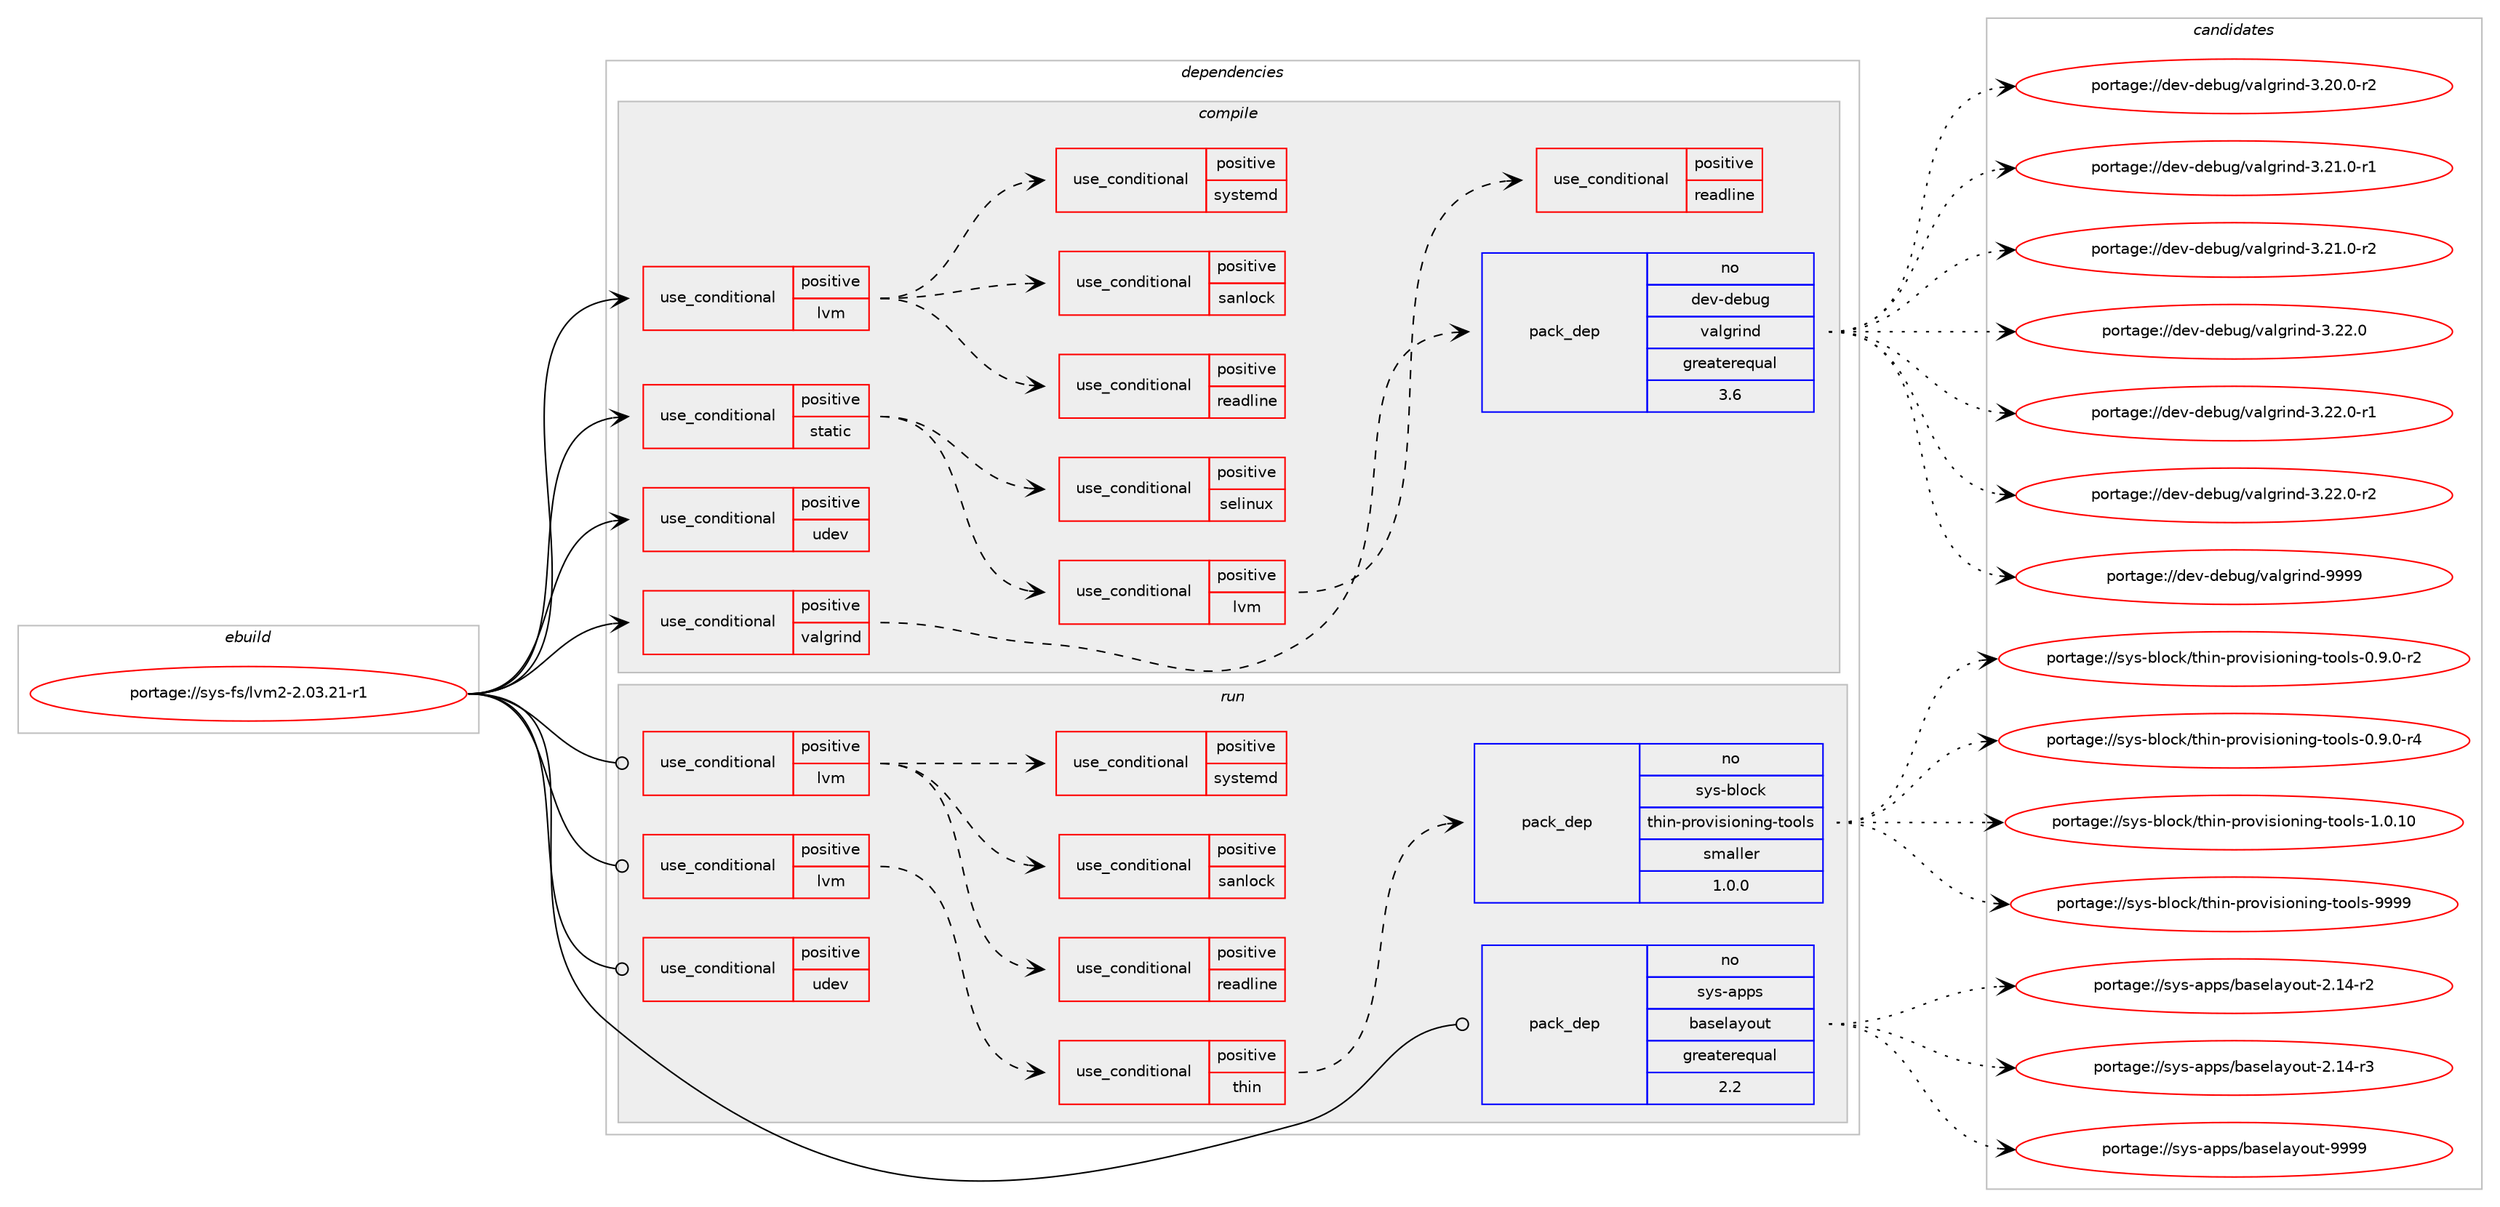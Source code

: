 digraph prolog {

# *************
# Graph options
# *************

newrank=true;
concentrate=true;
compound=true;
graph [rankdir=LR,fontname=Helvetica,fontsize=10,ranksep=1.5];#, ranksep=2.5, nodesep=0.2];
edge  [arrowhead=vee];
node  [fontname=Helvetica,fontsize=10];

# **********
# The ebuild
# **********

subgraph cluster_leftcol {
color=gray;
rank=same;
label=<<i>ebuild</i>>;
id [label="portage://sys-fs/lvm2-2.03.21-r1", color=red, width=4, href="../sys-fs/lvm2-2.03.21-r1.svg"];
}

# ****************
# The dependencies
# ****************

subgraph cluster_midcol {
color=gray;
label=<<i>dependencies</i>>;
subgraph cluster_compile {
fillcolor="#eeeeee";
style=filled;
label=<<i>compile</i>>;
subgraph cond12592 {
dependency18139 [label=<<TABLE BORDER="0" CELLBORDER="1" CELLSPACING="0" CELLPADDING="4"><TR><TD ROWSPAN="3" CELLPADDING="10">use_conditional</TD></TR><TR><TD>positive</TD></TR><TR><TD>lvm</TD></TR></TABLE>>, shape=none, color=red];
# *** BEGIN UNKNOWN DEPENDENCY TYPE (TODO) ***
# dependency18139 -> package_dependency(portage://sys-fs/lvm2-2.03.21-r1,install,no,dev-libs,libaio,none,[,,],[],[])
# *** END UNKNOWN DEPENDENCY TYPE (TODO) ***

# *** BEGIN UNKNOWN DEPENDENCY TYPE (TODO) ***
# dependency18139 -> package_dependency(portage://sys-fs/lvm2-2.03.21-r1,install,no,sys-apps,util-linux,none,[,,],[],[])
# *** END UNKNOWN DEPENDENCY TYPE (TODO) ***

subgraph cond12593 {
dependency18140 [label=<<TABLE BORDER="0" CELLBORDER="1" CELLSPACING="0" CELLPADDING="4"><TR><TD ROWSPAN="3" CELLPADDING="10">use_conditional</TD></TR><TR><TD>positive</TD></TR><TR><TD>readline</TD></TR></TABLE>>, shape=none, color=red];
# *** BEGIN UNKNOWN DEPENDENCY TYPE (TODO) ***
# dependency18140 -> package_dependency(portage://sys-fs/lvm2-2.03.21-r1,install,no,sys-libs,readline,none,[,,],any_same_slot,[])
# *** END UNKNOWN DEPENDENCY TYPE (TODO) ***

}
dependency18139:e -> dependency18140:w [weight=20,style="dashed",arrowhead="vee"];
subgraph cond12594 {
dependency18141 [label=<<TABLE BORDER="0" CELLBORDER="1" CELLSPACING="0" CELLPADDING="4"><TR><TD ROWSPAN="3" CELLPADDING="10">use_conditional</TD></TR><TR><TD>positive</TD></TR><TR><TD>sanlock</TD></TR></TABLE>>, shape=none, color=red];
# *** BEGIN UNKNOWN DEPENDENCY TYPE (TODO) ***
# dependency18141 -> package_dependency(portage://sys-fs/lvm2-2.03.21-r1,install,no,sys-cluster,sanlock,none,[,,],[],[])
# *** END UNKNOWN DEPENDENCY TYPE (TODO) ***

}
dependency18139:e -> dependency18141:w [weight=20,style="dashed",arrowhead="vee"];
subgraph cond12595 {
dependency18142 [label=<<TABLE BORDER="0" CELLBORDER="1" CELLSPACING="0" CELLPADDING="4"><TR><TD ROWSPAN="3" CELLPADDING="10">use_conditional</TD></TR><TR><TD>positive</TD></TR><TR><TD>systemd</TD></TR></TABLE>>, shape=none, color=red];
# *** BEGIN UNKNOWN DEPENDENCY TYPE (TODO) ***
# dependency18142 -> package_dependency(portage://sys-fs/lvm2-2.03.21-r1,install,no,sys-apps,systemd,none,[,,],any_same_slot,[])
# *** END UNKNOWN DEPENDENCY TYPE (TODO) ***

}
dependency18139:e -> dependency18142:w [weight=20,style="dashed",arrowhead="vee"];
}
id:e -> dependency18139:w [weight=20,style="solid",arrowhead="vee"];
subgraph cond12596 {
dependency18143 [label=<<TABLE BORDER="0" CELLBORDER="1" CELLSPACING="0" CELLPADDING="4"><TR><TD ROWSPAN="3" CELLPADDING="10">use_conditional</TD></TR><TR><TD>positive</TD></TR><TR><TD>static</TD></TR></TABLE>>, shape=none, color=red];
subgraph cond12597 {
dependency18144 [label=<<TABLE BORDER="0" CELLBORDER="1" CELLSPACING="0" CELLPADDING="4"><TR><TD ROWSPAN="3" CELLPADDING="10">use_conditional</TD></TR><TR><TD>positive</TD></TR><TR><TD>lvm</TD></TR></TABLE>>, shape=none, color=red];
# *** BEGIN UNKNOWN DEPENDENCY TYPE (TODO) ***
# dependency18144 -> package_dependency(portage://sys-fs/lvm2-2.03.21-r1,install,no,dev-libs,libaio,none,[,,],[],[use(enable(static-libs),none)])
# *** END UNKNOWN DEPENDENCY TYPE (TODO) ***

# *** BEGIN UNKNOWN DEPENDENCY TYPE (TODO) ***
# dependency18144 -> package_dependency(portage://sys-fs/lvm2-2.03.21-r1,install,no,sys-apps,util-linux,none,[,,],[],[use(enable(static-libs),none)])
# *** END UNKNOWN DEPENDENCY TYPE (TODO) ***

subgraph cond12598 {
dependency18145 [label=<<TABLE BORDER="0" CELLBORDER="1" CELLSPACING="0" CELLPADDING="4"><TR><TD ROWSPAN="3" CELLPADDING="10">use_conditional</TD></TR><TR><TD>positive</TD></TR><TR><TD>readline</TD></TR></TABLE>>, shape=none, color=red];
# *** BEGIN UNKNOWN DEPENDENCY TYPE (TODO) ***
# dependency18145 -> package_dependency(portage://sys-fs/lvm2-2.03.21-r1,install,no,sys-libs,readline,none,[,,],[],[use(enable(static-libs),none)])
# *** END UNKNOWN DEPENDENCY TYPE (TODO) ***

}
dependency18144:e -> dependency18145:w [weight=20,style="dashed",arrowhead="vee"];
}
dependency18143:e -> dependency18144:w [weight=20,style="dashed",arrowhead="vee"];
subgraph cond12599 {
dependency18146 [label=<<TABLE BORDER="0" CELLBORDER="1" CELLSPACING="0" CELLPADDING="4"><TR><TD ROWSPAN="3" CELLPADDING="10">use_conditional</TD></TR><TR><TD>positive</TD></TR><TR><TD>selinux</TD></TR></TABLE>>, shape=none, color=red];
# *** BEGIN UNKNOWN DEPENDENCY TYPE (TODO) ***
# dependency18146 -> package_dependency(portage://sys-fs/lvm2-2.03.21-r1,install,no,sys-libs,libselinux,none,[,,],[],[use(enable(static-libs),none)])
# *** END UNKNOWN DEPENDENCY TYPE (TODO) ***

}
dependency18143:e -> dependency18146:w [weight=20,style="dashed",arrowhead="vee"];
}
id:e -> dependency18143:w [weight=20,style="solid",arrowhead="vee"];
subgraph cond12600 {
dependency18147 [label=<<TABLE BORDER="0" CELLBORDER="1" CELLSPACING="0" CELLPADDING="4"><TR><TD ROWSPAN="3" CELLPADDING="10">use_conditional</TD></TR><TR><TD>positive</TD></TR><TR><TD>udev</TD></TR></TABLE>>, shape=none, color=red];
# *** BEGIN UNKNOWN DEPENDENCY TYPE (TODO) ***
# dependency18147 -> package_dependency(portage://sys-fs/lvm2-2.03.21-r1,install,no,virtual,libudev,none,[,,],any_same_slot,[])
# *** END UNKNOWN DEPENDENCY TYPE (TODO) ***

}
id:e -> dependency18147:w [weight=20,style="solid",arrowhead="vee"];
subgraph cond12601 {
dependency18148 [label=<<TABLE BORDER="0" CELLBORDER="1" CELLSPACING="0" CELLPADDING="4"><TR><TD ROWSPAN="3" CELLPADDING="10">use_conditional</TD></TR><TR><TD>positive</TD></TR><TR><TD>valgrind</TD></TR></TABLE>>, shape=none, color=red];
subgraph pack5388 {
dependency18149 [label=<<TABLE BORDER="0" CELLBORDER="1" CELLSPACING="0" CELLPADDING="4" WIDTH="220"><TR><TD ROWSPAN="6" CELLPADDING="30">pack_dep</TD></TR><TR><TD WIDTH="110">no</TD></TR><TR><TD>dev-debug</TD></TR><TR><TD>valgrind</TD></TR><TR><TD>greaterequal</TD></TR><TR><TD>3.6</TD></TR></TABLE>>, shape=none, color=blue];
}
dependency18148:e -> dependency18149:w [weight=20,style="dashed",arrowhead="vee"];
}
id:e -> dependency18148:w [weight=20,style="solid",arrowhead="vee"];
}
subgraph cluster_compileandrun {
fillcolor="#eeeeee";
style=filled;
label=<<i>compile and run</i>>;
}
subgraph cluster_run {
fillcolor="#eeeeee";
style=filled;
label=<<i>run</i>>;
subgraph cond12602 {
dependency18150 [label=<<TABLE BORDER="0" CELLBORDER="1" CELLSPACING="0" CELLPADDING="4"><TR><TD ROWSPAN="3" CELLPADDING="10">use_conditional</TD></TR><TR><TD>positive</TD></TR><TR><TD>lvm</TD></TR></TABLE>>, shape=none, color=red];
# *** BEGIN UNKNOWN DEPENDENCY TYPE (TODO) ***
# dependency18150 -> package_dependency(portage://sys-fs/lvm2-2.03.21-r1,run,no,dev-libs,libaio,none,[,,],[],[])
# *** END UNKNOWN DEPENDENCY TYPE (TODO) ***

# *** BEGIN UNKNOWN DEPENDENCY TYPE (TODO) ***
# dependency18150 -> package_dependency(portage://sys-fs/lvm2-2.03.21-r1,run,no,sys-apps,util-linux,none,[,,],[],[])
# *** END UNKNOWN DEPENDENCY TYPE (TODO) ***

subgraph cond12603 {
dependency18151 [label=<<TABLE BORDER="0" CELLBORDER="1" CELLSPACING="0" CELLPADDING="4"><TR><TD ROWSPAN="3" CELLPADDING="10">use_conditional</TD></TR><TR><TD>positive</TD></TR><TR><TD>readline</TD></TR></TABLE>>, shape=none, color=red];
# *** BEGIN UNKNOWN DEPENDENCY TYPE (TODO) ***
# dependency18151 -> package_dependency(portage://sys-fs/lvm2-2.03.21-r1,run,no,sys-libs,readline,none,[,,],any_same_slot,[])
# *** END UNKNOWN DEPENDENCY TYPE (TODO) ***

}
dependency18150:e -> dependency18151:w [weight=20,style="dashed",arrowhead="vee"];
subgraph cond12604 {
dependency18152 [label=<<TABLE BORDER="0" CELLBORDER="1" CELLSPACING="0" CELLPADDING="4"><TR><TD ROWSPAN="3" CELLPADDING="10">use_conditional</TD></TR><TR><TD>positive</TD></TR><TR><TD>sanlock</TD></TR></TABLE>>, shape=none, color=red];
# *** BEGIN UNKNOWN DEPENDENCY TYPE (TODO) ***
# dependency18152 -> package_dependency(portage://sys-fs/lvm2-2.03.21-r1,run,no,sys-cluster,sanlock,none,[,,],[],[])
# *** END UNKNOWN DEPENDENCY TYPE (TODO) ***

}
dependency18150:e -> dependency18152:w [weight=20,style="dashed",arrowhead="vee"];
subgraph cond12605 {
dependency18153 [label=<<TABLE BORDER="0" CELLBORDER="1" CELLSPACING="0" CELLPADDING="4"><TR><TD ROWSPAN="3" CELLPADDING="10">use_conditional</TD></TR><TR><TD>positive</TD></TR><TR><TD>systemd</TD></TR></TABLE>>, shape=none, color=red];
# *** BEGIN UNKNOWN DEPENDENCY TYPE (TODO) ***
# dependency18153 -> package_dependency(portage://sys-fs/lvm2-2.03.21-r1,run,no,sys-apps,systemd,none,[,,],any_same_slot,[])
# *** END UNKNOWN DEPENDENCY TYPE (TODO) ***

}
dependency18150:e -> dependency18153:w [weight=20,style="dashed",arrowhead="vee"];
}
id:e -> dependency18150:w [weight=20,style="solid",arrowhead="odot"];
subgraph cond12606 {
dependency18154 [label=<<TABLE BORDER="0" CELLBORDER="1" CELLSPACING="0" CELLPADDING="4"><TR><TD ROWSPAN="3" CELLPADDING="10">use_conditional</TD></TR><TR><TD>positive</TD></TR><TR><TD>lvm</TD></TR></TABLE>>, shape=none, color=red];
# *** BEGIN UNKNOWN DEPENDENCY TYPE (TODO) ***
# dependency18154 -> package_dependency(portage://sys-fs/lvm2-2.03.21-r1,run,no,virtual,tmpfiles,none,[,,],[],[])
# *** END UNKNOWN DEPENDENCY TYPE (TODO) ***

subgraph cond12607 {
dependency18155 [label=<<TABLE BORDER="0" CELLBORDER="1" CELLSPACING="0" CELLPADDING="4"><TR><TD ROWSPAN="3" CELLPADDING="10">use_conditional</TD></TR><TR><TD>positive</TD></TR><TR><TD>thin</TD></TR></TABLE>>, shape=none, color=red];
subgraph pack5389 {
dependency18156 [label=<<TABLE BORDER="0" CELLBORDER="1" CELLSPACING="0" CELLPADDING="4" WIDTH="220"><TR><TD ROWSPAN="6" CELLPADDING="30">pack_dep</TD></TR><TR><TD WIDTH="110">no</TD></TR><TR><TD>sys-block</TD></TR><TR><TD>thin-provisioning-tools</TD></TR><TR><TD>smaller</TD></TR><TR><TD>1.0.0</TD></TR></TABLE>>, shape=none, color=blue];
}
dependency18155:e -> dependency18156:w [weight=20,style="dashed",arrowhead="vee"];
}
dependency18154:e -> dependency18155:w [weight=20,style="dashed",arrowhead="vee"];
}
id:e -> dependency18154:w [weight=20,style="solid",arrowhead="odot"];
subgraph cond12608 {
dependency18157 [label=<<TABLE BORDER="0" CELLBORDER="1" CELLSPACING="0" CELLPADDING="4"><TR><TD ROWSPAN="3" CELLPADDING="10">use_conditional</TD></TR><TR><TD>positive</TD></TR><TR><TD>udev</TD></TR></TABLE>>, shape=none, color=red];
# *** BEGIN UNKNOWN DEPENDENCY TYPE (TODO) ***
# dependency18157 -> package_dependency(portage://sys-fs/lvm2-2.03.21-r1,run,no,virtual,libudev,none,[,,],any_same_slot,[])
# *** END UNKNOWN DEPENDENCY TYPE (TODO) ***

}
id:e -> dependency18157:w [weight=20,style="solid",arrowhead="odot"];
subgraph pack5390 {
dependency18158 [label=<<TABLE BORDER="0" CELLBORDER="1" CELLSPACING="0" CELLPADDING="4" WIDTH="220"><TR><TD ROWSPAN="6" CELLPADDING="30">pack_dep</TD></TR><TR><TD WIDTH="110">no</TD></TR><TR><TD>sys-apps</TD></TR><TR><TD>baselayout</TD></TR><TR><TD>greaterequal</TD></TR><TR><TD>2.2</TD></TR></TABLE>>, shape=none, color=blue];
}
id:e -> dependency18158:w [weight=20,style="solid",arrowhead="odot"];
}
}

# **************
# The candidates
# **************

subgraph cluster_choices {
rank=same;
color=gray;
label=<<i>candidates</i>>;

subgraph choice5388 {
color=black;
nodesep=1;
choice10010111845100101981171034711897108103114105110100455146504846484511450 [label="portage://dev-debug/valgrind-3.20.0-r2", color=red, width=4,href="../dev-debug/valgrind-3.20.0-r2.svg"];
choice10010111845100101981171034711897108103114105110100455146504946484511449 [label="portage://dev-debug/valgrind-3.21.0-r1", color=red, width=4,href="../dev-debug/valgrind-3.21.0-r1.svg"];
choice10010111845100101981171034711897108103114105110100455146504946484511450 [label="portage://dev-debug/valgrind-3.21.0-r2", color=red, width=4,href="../dev-debug/valgrind-3.21.0-r2.svg"];
choice1001011184510010198117103471189710810311410511010045514650504648 [label="portage://dev-debug/valgrind-3.22.0", color=red, width=4,href="../dev-debug/valgrind-3.22.0.svg"];
choice10010111845100101981171034711897108103114105110100455146505046484511449 [label="portage://dev-debug/valgrind-3.22.0-r1", color=red, width=4,href="../dev-debug/valgrind-3.22.0-r1.svg"];
choice10010111845100101981171034711897108103114105110100455146505046484511450 [label="portage://dev-debug/valgrind-3.22.0-r2", color=red, width=4,href="../dev-debug/valgrind-3.22.0-r2.svg"];
choice100101118451001019811710347118971081031141051101004557575757 [label="portage://dev-debug/valgrind-9999", color=red, width=4,href="../dev-debug/valgrind-9999.svg"];
dependency18149:e -> choice10010111845100101981171034711897108103114105110100455146504846484511450:w [style=dotted,weight="100"];
dependency18149:e -> choice10010111845100101981171034711897108103114105110100455146504946484511449:w [style=dotted,weight="100"];
dependency18149:e -> choice10010111845100101981171034711897108103114105110100455146504946484511450:w [style=dotted,weight="100"];
dependency18149:e -> choice1001011184510010198117103471189710810311410511010045514650504648:w [style=dotted,weight="100"];
dependency18149:e -> choice10010111845100101981171034711897108103114105110100455146505046484511449:w [style=dotted,weight="100"];
dependency18149:e -> choice10010111845100101981171034711897108103114105110100455146505046484511450:w [style=dotted,weight="100"];
dependency18149:e -> choice100101118451001019811710347118971081031141051101004557575757:w [style=dotted,weight="100"];
}
subgraph choice5389 {
color=black;
nodesep=1;
choice1151211154598108111991074711610410511045112114111118105115105111110105110103451161111111081154548465746484511450 [label="portage://sys-block/thin-provisioning-tools-0.9.0-r2", color=red, width=4,href="../sys-block/thin-provisioning-tools-0.9.0-r2.svg"];
choice1151211154598108111991074711610410511045112114111118105115105111110105110103451161111111081154548465746484511452 [label="portage://sys-block/thin-provisioning-tools-0.9.0-r4", color=red, width=4,href="../sys-block/thin-provisioning-tools-0.9.0-r4.svg"];
choice11512111545981081119910747116104105110451121141111181051151051111101051101034511611111110811545494648464948 [label="portage://sys-block/thin-provisioning-tools-1.0.10", color=red, width=4,href="../sys-block/thin-provisioning-tools-1.0.10.svg"];
choice1151211154598108111991074711610410511045112114111118105115105111110105110103451161111111081154557575757 [label="portage://sys-block/thin-provisioning-tools-9999", color=red, width=4,href="../sys-block/thin-provisioning-tools-9999.svg"];
dependency18156:e -> choice1151211154598108111991074711610410511045112114111118105115105111110105110103451161111111081154548465746484511450:w [style=dotted,weight="100"];
dependency18156:e -> choice1151211154598108111991074711610410511045112114111118105115105111110105110103451161111111081154548465746484511452:w [style=dotted,weight="100"];
dependency18156:e -> choice11512111545981081119910747116104105110451121141111181051151051111101051101034511611111110811545494648464948:w [style=dotted,weight="100"];
dependency18156:e -> choice1151211154598108111991074711610410511045112114111118105115105111110105110103451161111111081154557575757:w [style=dotted,weight="100"];
}
subgraph choice5390 {
color=black;
nodesep=1;
choice11512111545971121121154798971151011089712111111711645504649524511450 [label="portage://sys-apps/baselayout-2.14-r2", color=red, width=4,href="../sys-apps/baselayout-2.14-r2.svg"];
choice11512111545971121121154798971151011089712111111711645504649524511451 [label="portage://sys-apps/baselayout-2.14-r3", color=red, width=4,href="../sys-apps/baselayout-2.14-r3.svg"];
choice1151211154597112112115479897115101108971211111171164557575757 [label="portage://sys-apps/baselayout-9999", color=red, width=4,href="../sys-apps/baselayout-9999.svg"];
dependency18158:e -> choice11512111545971121121154798971151011089712111111711645504649524511450:w [style=dotted,weight="100"];
dependency18158:e -> choice11512111545971121121154798971151011089712111111711645504649524511451:w [style=dotted,weight="100"];
dependency18158:e -> choice1151211154597112112115479897115101108971211111171164557575757:w [style=dotted,weight="100"];
}
}

}
